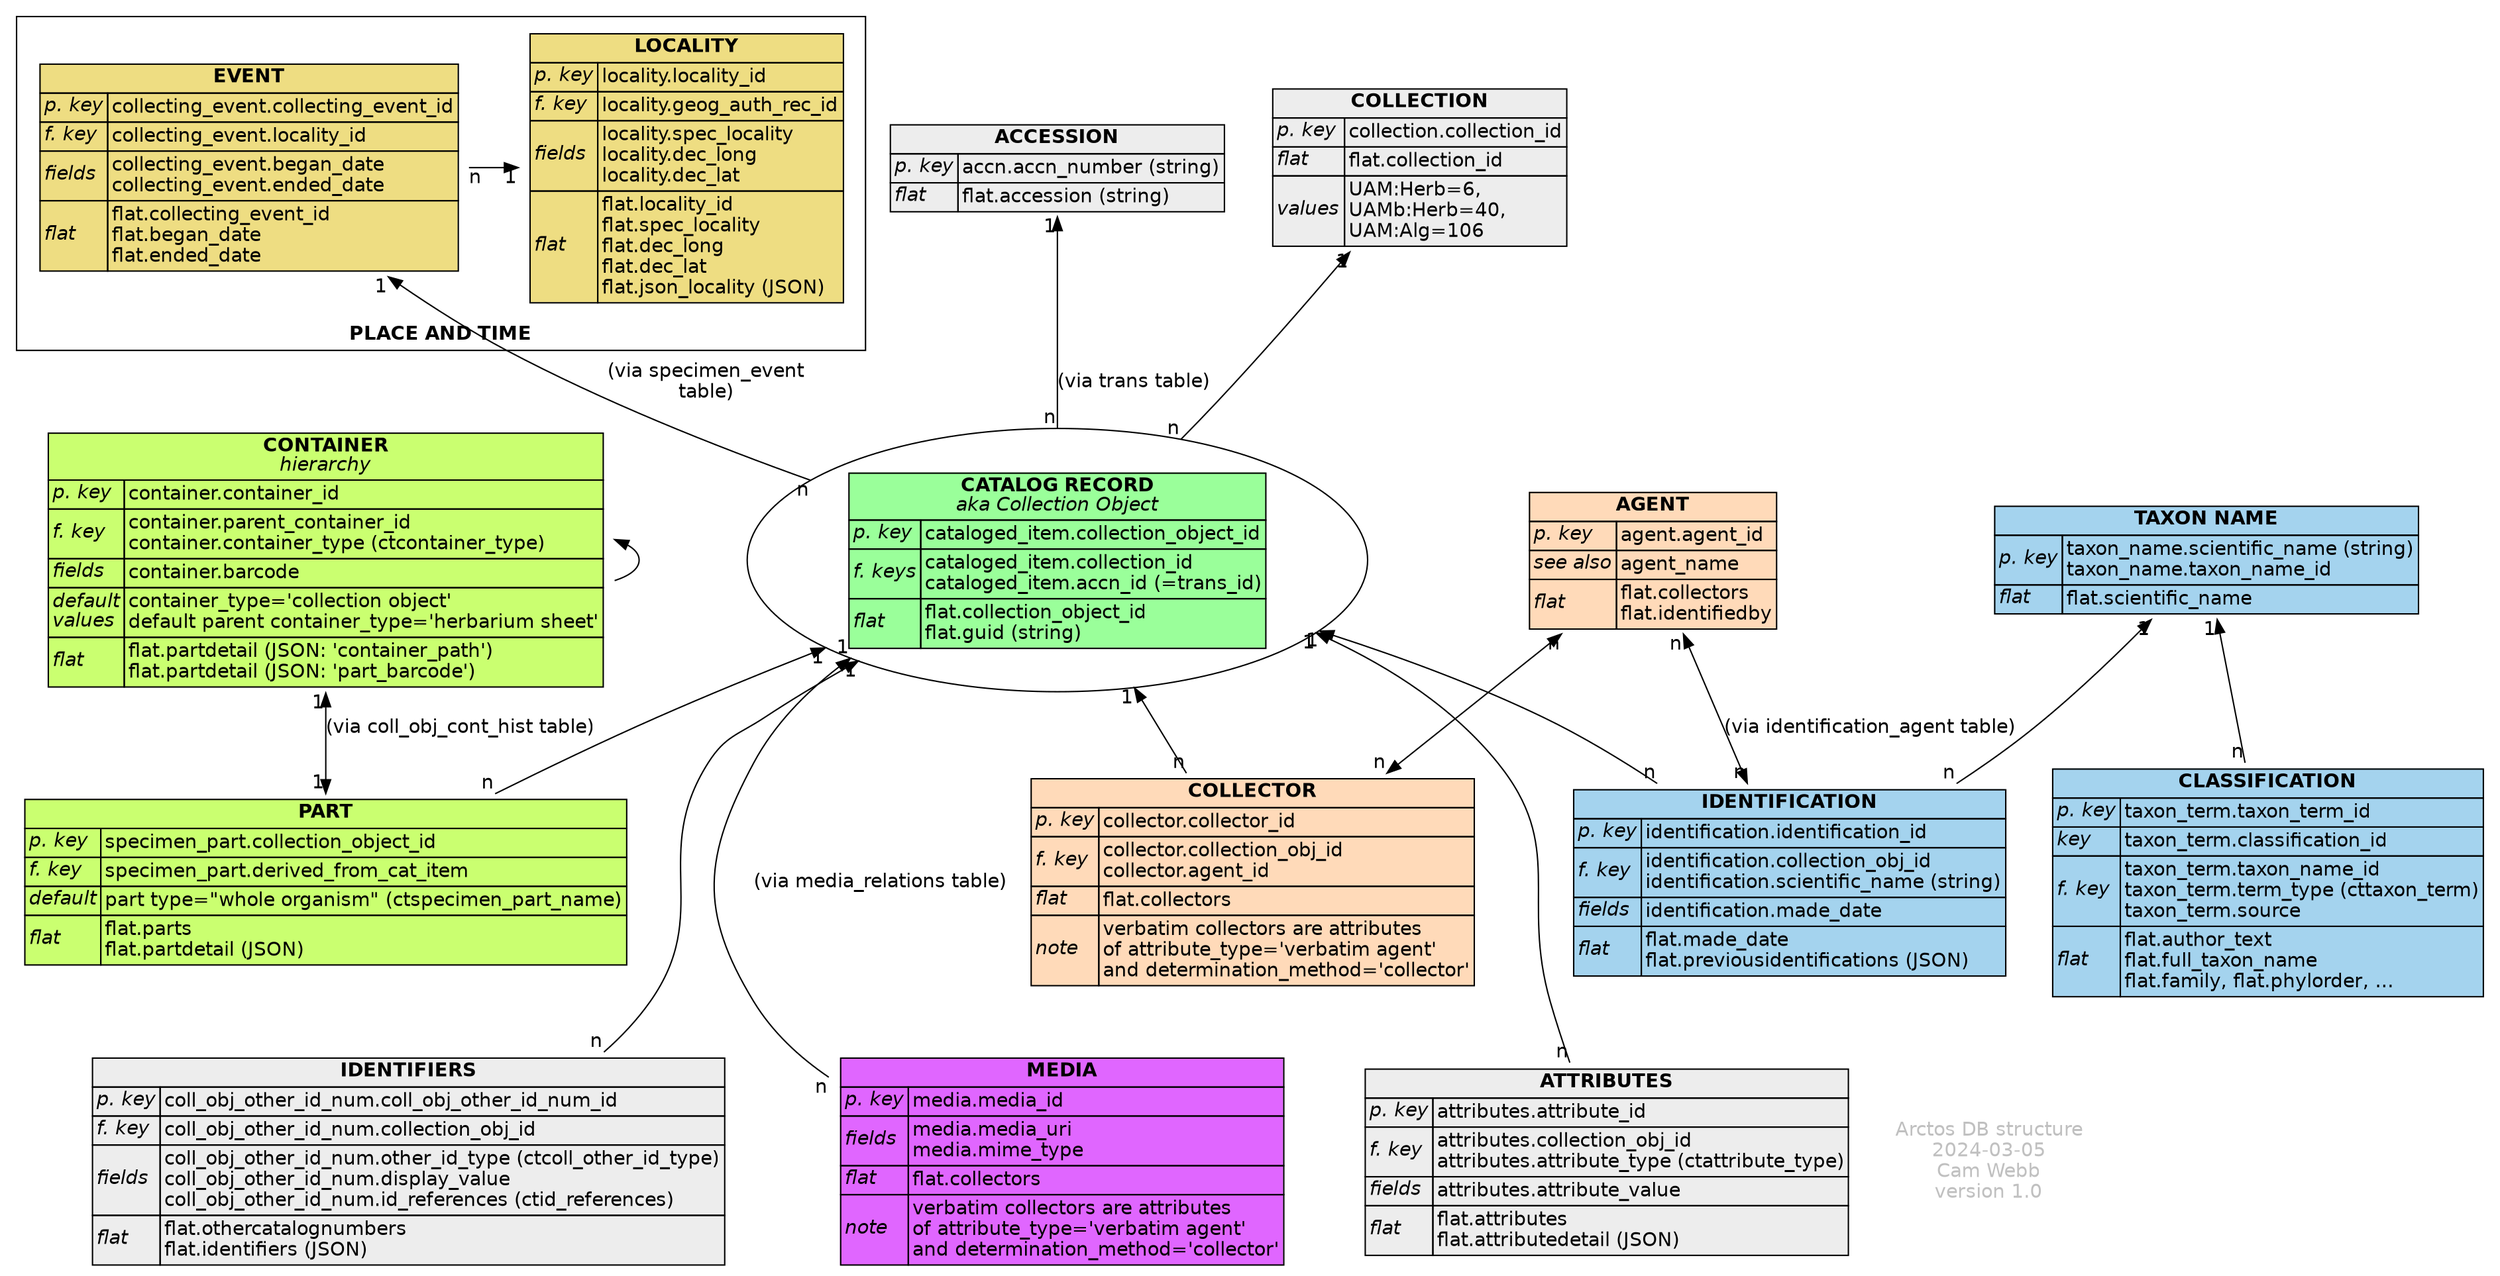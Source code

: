 digraph flow {
    node [fontname="Helvetica",shape=plaintext]
    edge [fontname="Helvetica"]
    overlap=false
    newrank=true
    ranksep=0.5
    rankdir=BT
    //
    // RECORD
    record [shape=oval,
            label=<
          <TABLE  BORDER="0" CELLBORDER="1"  CELLSPACING="0" BGCOLOR="palegreen1">
          //
          <TR>
          <TD COLSPAN="2"><B>CATALOG RECORD</B><BR/><I>aka Collection Object</I></TD>
          </TR>
          //
          <TR><TD ALIGN="LEFT"><I>p. key</I></TD>
          <TD ALIGN="LEFT" BALIGN="LEFT" HREF="https://arctos.database.museum/tblbrowse.cfm?tbl=cataloged_item">cataloged_item.collection_object_id</TD></TR>
          //
          <TR>
          <TD ALIGN="LEFT"><I>f. keys</I></TD>
          <TD ALIGN="LEFT" BALIGN="LEFT" HREF="https://arctos.database.museum/tblbrowse.cfm?tbl=cataloged_item">cataloged_item.collection_id<BR/>cataloged_item.accn_id (=trans_id)</TD>
          </TR>
          //
          <TR>
          <TD ALIGN="LEFT"><I>flat</I></TD>
          <TD ALIGN="LEFT" BALIGN="LEFT" HREF="https://arctos.database.museum/tblbrowse.cfm?tbl=flat">flat.collection_object_id<BR/>flat.guid (string)</TD>
          </TR>
          //
          </TABLE>>
          ]
    //
    // PART
    //
    part [
          label=<
          <TABLE  BORDER="0" CELLBORDER="1"  CELLSPACING="0" BGCOLOR="darkolivegreen1">
          <TR><TD COLSPAN="2"><B>PART</B></TD></TR>
          //
          <TR>
          <TD ALIGN="LEFT"><I>p. key</I></TD>
          <TD ALIGN="LEFT" HREF="https://arctos.database.museum/tblbrowse.cfm?tbl=specimen_part">specimen_part.collection_object_id</TD>
          </TR>
          //
          <TR>
          <TD ALIGN="LEFT"><I>f. key</I></TD>
          <TD ALIGN="LEFT" HREF="https://arctos.database.museum/tblbrowse.cfm?tbl=specimen_part">specimen_part.derived_from_cat_item</TD>
          </TR>
          //
          <TR>
          <TD ALIGN="LEFT"><I>default</I></TD>
          <TD ALIGN="LEFT" HREF="https://arctos.database.museum/info/ctDocumentation.cfm?table=ctspecimen_part_name">part type="whole organism" (ctspecimen_part_name)</TD>
          </TR>
          //
          <TR>
          <TD ALIGN="LEFT"><I>flat</I></TD>
          <TD BALIGN="LEFT" ALIGN="LEFT" HREF="https://arctos.database.museum/tblbrowse.cfm?tbl=flat">flat.parts<BR/>flat.partdetail (JSON)</TD>
          </TR>
          </TABLE>>
          //href="https://github.com/ALA-herbarium/documentation/blob/main/data_model.md#collection-object"
          ]
    part -> record [taillabel="n",headlabel="1"]
    part -> container [dir=both,taillabel="1",headlabel="1",label="(via coll_obj_cont_hist table)",href="https://arctos.database.museum/tblbrowse.cfm?tbl=coll_obj_cont_hist"]
    container -> container
    //
    // CONTAINER
    //
    container [
          label=<
          <TABLE  BORDER="0" CELLBORDER="1"  CELLSPACING="0" BGCOLOR="darkolivegreen1">
          //
          <TR><TD COLSPAN="2"><B>CONTAINER</B><BR/><I>hierarchy</I></TD></TR>
          //
          <TR>
          <TD ALIGN="LEFT"><I>p. key</I></TD>
          <TD ALIGN="LEFT" HREF="https://arctos.database.museum/tblbrowse.cfm?tbl=container">container.container_id</TD>
          </TR>
          //
          <TR>
          <TD ALIGN="LEFT"><I>f. key</I></TD>
          <TD BALIGN="LEFT" ALIGN="LEFT" HREF="https://arctos.database.museum/tblbrowse.cfm?tbl=container">container.parent_container_id<BR/>container.container_type (ctcontainer_type)</TD>
          </TR>
          //
          <TR>
          <TD ALIGN="LEFT"><I>fields</I></TD>
          <TD ALIGN="LEFT" HREF="https://arctos.database.museum/tblbrowse.cfm?tbl=container">container.barcode</TD>
          </TR>
          //
          <TR>
          <TD BALIGN="LEFT" ALIGN="LEFT"><I>default<BR/>values</I></TD>
          <TD ALIGN="LEFT" BALIGN="LEFT" HREF="https://arctos.database.museum/tblbrowse.cfm?tbl=container">container_type='collection object'<BR/>default parent container_type='herbarium sheet'</TD>
          </TR>
          //
          <TR>
          <TD ALIGN="LEFT"><I>flat</I></TD>
          <TD BALIGN="LEFT" ALIGN="LEFT" HREF="https://arctos.database.museum/tblbrowse.cfm?tbl=flat">flat.partdetail (JSON: 'container_path')<BR/>flat.partdetail (JSON: 'part_barcode')</TD>
          </TR>
          //
          </TABLE>>
          ]
    subgraph clusterTimePlace {
        label="PLACE AND TIME"
        fontname="Helvetica-Bold"
        rank=same

    //
    // EVENT
    //
    event [
          label=<
          <TABLE  BORDER="0" CELLBORDER="1"  CELLSPACING="0" BGCOLOR="lightgoldenrod">
          //
          <TR><TD COLSPAN="2"><B>EVENT</B></TD></TR>
          //
          <TR><TD ALIGN="LEFT"><I>p. key</I></TD>
          <TD ALIGN="LEFT" HREF="https://arctos.database.museum/tblbrowse.cfm?tbl=collecting_event">collecting_event.collecting_event_id</TD></TR>
          //
          <TR><TD ALIGN="LEFT"><I>f. key</I></TD>
          <TD ALIGN="LEFT" HREF="https://arctos.database.museum/tblbrowse.cfm?tbl=collecting_event">collecting_event.locality_id</TD></TR>
          //
          <TR><TD ALIGN="LEFT"><I>fields</I></TD>
          <TD ALIGN="LEFT" HREF="https://arctos.database.museum/tblbrowse.cfm?tbl=collecting_event" BALIGN="LEFT">collecting_event.began_date<BR/>collecting_event.ended_date</TD></TR>
          //
          <TR><TD ALIGN="LEFT"><I>flat</I></TD>
          <TD ALIGN="LEFT" HREF="https://arctos.database.museum/tblbrowse.cfm?tbl=flat" BALIGN="LEFT">flat.collecting_event_id<BR/>flat.began_date<BR/>flat.ended_date</TD></TR>
          //
          </TABLE>>
          ]
    //
    // LOCALITY
    //
    locality [
          label=<
          <TABLE  BORDER="0" CELLBORDER="1"  CELLSPACING="0" BGCOLOR="lightgoldenrod">
          //
          <TR><TD COLSPAN="2"><B>LOCALITY</B></TD></TR>
          //
          <TR><TD ALIGN="LEFT"><I>p. key</I></TD>
          <TD ALIGN="LEFT" HREF="https://arctos.database.museum/tblbrowse.cfm?tbl=locality">locality.locality_id</TD></TR>
          //
          <TR><TD ALIGN="LEFT"><I>f. key</I></TD>
          <TD ALIGN="LEFT" HREF="https://arctos.database.museum/tblbrowse.cfm?tbl=locality">locality.geog_auth_rec_id</TD></TR>
          //
          <TR><TD ALIGN="LEFT"><I>fields</I></TD>
          <TD ALIGN="LEFT" BALIGN="LEFT" HREF="https://arctos.database.museum/tblbrowse.cfm?tbl=locality">locality.spec_locality<BR/>locality.dec_long<BR/>locality.dec_lat</TD></TR>
          //
          <TR><TD ALIGN="LEFT"><I>flat</I></TD>
          <TD ALIGN="LEFT" BALIGN="LEFT" HREF="https://arctos.database.museum/tblbrowse.cfm?tbl=flat">flat.locality_id<BR/>flat.spec_locality<BR/>flat.dec_long<BR/>flat.dec_lat<BR/>flat.json_locality (JSON)</TD></TR>
          //
          </TABLE>>
          ]
    event -> locality [taillabel="n",headlabel="1"]
    }
    record -> event [taillabel="n",headlabel="1",
                     label="(via specimen_event\ntable)",
                     href="https://arctos.database.museum/tblbrowse.cfm?tbl=specimen_event"]
    //
    // ACCESSION
    //
    accn [shape=plaintext,
          label=<
          <TABLE  BORDER="0" CELLBORDER="1"  CELLSPACING="0"  BGCOLOR="gray93">
          //
          <TR><TD COLSPAN="2"><B>ACCESSION</B></TD></TR>
          //
          <TR><TD ALIGN="LEFT"><I>p. key</I></TD>
          <TD ALIGN="LEFT" HREF="https://arctos.database.museum/tblbrowse.cfm?tbl=accn">accn.accn_number (string)</TD></TR>
          <TR><TD ALIGN="LEFT"><I>flat</I></TD>
          <TD ALIGN="LEFT" HREF="https://arctos.database.museum/tblbrowse.cfm?tbl=flat">flat.accession (string)</TD></TR>
          </TABLE>>
          ]
    record -> accn [taillabel="n",headlabel="1",
                    label="(via trans table)",
                    href="https://arctos.database.museum/tblbrowse.cfm?tbl=trans"
                    ]
    //
    // COLLECTION
    //
    collection [shape=plaintext,
          label=<
          <TABLE  BORDER="0" CELLBORDER="1"  CELLSPACING="0" BGCOLOR="gray93">
          //
          <TR>
          <TD COLSPAN="2"><B>COLLECTION</B></TD>
          </TR>
          //
          <TR>
          <TD ALIGN="LEFT"><I>p. key</I></TD>
          <TD ALIGN="LEFT" HREF="https://arctos.database.museum/tblbrowse.cfm?tbl=collection">collection.collection_id</TD>
          </TR>
          //
          <TR>
          <TD ALIGN="LEFT"><I>flat</I></TD>
          <TD ALIGN="LEFT" HREF="https://arctos.database.museum/tblbrowse.cfm?tbl=flat">flat.collection_id</TD>
          </TR>
          //
          <TR><TD ALIGN="LEFT"><I>values</I></TD>
          <TD ALIGN="LEFT" BALIGN="LEFT">UAM:Herb=6,<BR/>UAMb:Herb=40,<BR/>UAM:Alg=106</TD></TR>
          </TABLE>>
          ]
    record -> collection [taillabel="n",headlabel="1"]
    //
    // IDENTIFIERS
    //
    ids [
          label=<
          <TABLE  BORDER="0" CELLBORDER="1"  CELLSPACING="0" BGCOLOR="gray93">
          //
          <TR>
          <TD COLSPAN="2"><B>IDENTIFIERS</B></TD>
          </TR>
          //
          <TR>
          <TD ALIGN="LEFT"><I>p. key</I></TD>
          <TD ALIGN="LEFT" HREF="https://arctos.database.museum/tblbrowse.cfm?tbl=coll_obj_other_id_num">coll_obj_other_id_num.coll_obj_other_id_num_id</TD>
          </TR>
          //
          <TR>
          <TD ALIGN="LEFT"><I>f. key</I></TD>
          <TD ALIGN="LEFT" HREF="https://arctos.database.museum/tblbrowse.cfm?tbl=coll_obj_other_id_num">coll_obj_other_id_num.collection_obj_id</TD>
          </TR>
          //
          <TR>
          <TD ALIGN="LEFT"><I>fields</I></TD>
          <TD ALIGN="LEFT" HREF="https://arctos.database.museum/tblbrowse.cfm?tbl=coll_obj_other_id_num" BALIGN="LEFT">coll_obj_other_id_num.other_id_type (ctcoll_other_id_type)<BR/>coll_obj_other_id_num.display_value<BR/>coll_obj_other_id_num.id_references (ctid_references)</TD>
          </TR>
          //
          <TR>
          <TD ALIGN="LEFT"><I>flat</I></TD>
          <TD ALIGN="LEFT" BALIGN="LEFT" HREF="https://arctos.database.museum/tblbrowse.cfm?tbl=flat">flat.othercatalognumbers<BR/>flat.identifiers (JSON)</TD>
          </TR>
          //
          </TABLE>>
          ]
    ids -> record [taillabel="n",headlabel="1"]
    ids -> part [style=invis] //dummy
    //
    // DET
    //
    det [
          label=<
          <TABLE  BORDER="0" CELLBORDER="1"  CELLSPACING="0" BGCOLOR="lightskyblue2">
          //
          <TR>
          <TD COLSPAN="2"><B>IDENTIFICATION</B></TD>
          </TR>
          //
          <TR>
          <TD ALIGN="LEFT"><I>p. key</I></TD>
          <TD ALIGN="LEFT" HREF="https://arctos.database.museum/tblbrowse.cfm?tbl=identification">identification.identification_id</TD>
          </TR>
          //
          <TR>
          <TD ALIGN="LEFT"><I>f. key</I></TD>
          <TD ALIGN="LEFT" BALIGN="LEFT" HREF="https://arctos.database.museum/tblbrowse.cfm?tbl=identification">identification.collection_obj_id<BR/>identification.scientific_name (string)</TD>
          </TR>
          //
          <TR>
          <TD ALIGN="LEFT"><I>fields</I></TD>
          <TD ALIGN="LEFT" HREF="https://arctos.database.museum/tblbrowse.cfm?tbl=identification" BALIGN="LEFT">identification.made_date</TD>
          </TR>
          //
          <TR>
          <TD ALIGN="LEFT"><I>flat</I></TD>
          <TD ALIGN="LEFT" BALIGN="LEFT" HREF="https://arctos.database.museum/tblbrowse.cfm?tbl=flat">flat.made_date<BR/>flat.previousidentifications (JSON)</TD>
          </TR>
          //
          </TABLE>>
          ]
    det -> record [taillabel="n",headlabel="1"]
    //
    // AGENT
    //
    agent [
          label=<
          <TABLE  BORDER="0" CELLBORDER="1"  CELLSPACING="0" BGCOLOR="peachpuff">
          //
          <TR>
          <TD COLSPAN="2"><B>AGENT</B></TD>
          </TR>
          //
          <TR>
          <TD ALIGN="LEFT"><I>p. key</I></TD>
          <TD ALIGN="LEFT" HREF="https://arctos.database.museum/tblbrowse.cfm?tbl=agent">agent.agent_id</TD>
          </TR>
          //
          <TR>
          <TD ALIGN="LEFT"><I>see also</I></TD>
          <TD ALIGN="LEFT" BALIGN="LEFT" HREF="https://arctos.database.museum/tblbrowse.cfm?tbl=agent_name">agent_name</TD>
          </TR>
          //
          <TR>
          <TD ALIGN="LEFT"><I>flat</I></TD>
          <TD ALIGN="LEFT" BALIGN="LEFT" HREF="https://arctos.database.museum/tblbrowse.cfm?tbl=flat">flat.collectors<BR/>flat.identifiedby</TD>
          </TR>
          //
          </TABLE>>
          ]
    det -> agent [taillabel="n",headlabel="n", dir=both,
                  label="(via identification_agent table)",
                  href="https://arctos.database.museum/tblbrowse.cfm?tbl=identification_agent"
                  ]
    //
    // TAXON NAME
    //
    name [
          label=<
          <TABLE  BORDER="0" CELLBORDER="1"  CELLSPACING="0" BGCOLOR="lightskyblue2">
          //
          <TR>
          <TD COLSPAN="2"><B>TAXON NAME</B></TD>
          </TR>
          //
          <TR>
          <TD ALIGN="LEFT"><I>p. key</I></TD>
          <TD ALIGN="LEFT" BALIGN="LEFT" HREF="https://arctos.database.museum/tblbrowse.cfm?tbl=taxon_name">taxon_name.scientific_name (string)<BR/>taxon_name.taxon_name_id</TD>
          </TR>
          //
          <TR>
          <TD ALIGN="LEFT"><I>flat</I></TD>
          <TD ALIGN="LEFT" BALIGN="LEFT" HREF="https://arctos.database.museum/tblbrowse.cfm?tbl=flat">flat.scientific_name</TD>
          </TR>
          //
          </TABLE>>
          ]
    det -> name [taillabel="n",headlabel="1"]
    //
    // CLASSIFICATION
    //
    class [
          label=<
          <TABLE  BORDER="0" CELLBORDER="1"  CELLSPACING="0" BGCOLOR="lightskyblue2">
          //
          <TR>
          <TD COLSPAN="2"><B>CLASSIFICATION</B></TD>
          </TR>
          //
          <TR>
          <TD ALIGN="LEFT"><I>p. key</I></TD>
          <TD ALIGN="LEFT" HREF="https://arctos.database.museum/tblbrowse.cfm?tbl=taxon_term">taxon_term.taxon_term_id</TD>
          </TR>
          //
          <TR>
          <TD ALIGN="LEFT"><I>key</I></TD>
          <TD ALIGN="LEFT" HREF="https://arctos.database.museum/tblbrowse.cfm?tbl=taxon_term">taxon_term.classification_id</TD>
          </TR>
          //
          <TR>
          <TD ALIGN="LEFT"><I>f. key</I></TD>
          <TD ALIGN="LEFT" BALIGN="LEFT" HREF="https://arctos.database.museum/tblbrowse.cfm?tbl=taxon_term">taxon_term.taxon_name_id<BR/>taxon_term.term_type (cttaxon_term)<BR/>taxon_term.source</TD>
          </TR>
          //
          <TR>
          <TD ALIGN="LEFT"><I>flat</I></TD>
          <TD ALIGN="LEFT" BALIGN="LEFT" HREF="https://arctos.database.museum/tblbrowse.cfm?tbl=flat">flat.author_text<BR/>flat.full_taxon_name<BR/>flat.family, flat.phylorder, ...</TD>
          </TR>
          //
          </TABLE>>
          ]
    class -> name [taillabel="n",headlabel="1"]
    //
    // ATTRIBUTES
    //
    attr [
          label=<
          <TABLE  BORDER="0" CELLBORDER="1"  CELLSPACING="0" BGCOLOR="gray93">
          //
          <TR>
          <TD COLSPAN="2"><B>ATTRIBUTES</B></TD>
          </TR>
          //
          <TR>
          <TD ALIGN="LEFT"><I>p. key</I></TD>
          <TD ALIGN="LEFT" HREF="https://arctos.database.museum/tblbrowse.cfm?tbl=attributes">attributes.attribute_id</TD>
          </TR>
          //
          <TR>
          <TD ALIGN="LEFT"><I>f. key</I></TD>
          <TD ALIGN="LEFT" BALIGN="LEFT" HREF="https://arctos.database.museum/tblbrowse.cfm?tbl=attributes">attributes.collection_obj_id<BR/>attributes.attribute_type (ctattribute_type)</TD>
          </TR>
          //
          <TR>
          <TD ALIGN="LEFT"><I>fields</I></TD>
          <TD ALIGN="LEFT" BALIGN="LEFT" HREF="https://arctos.database.museum/tblbrowse.cfm?tbl=attributes">attributes.attribute_value</TD>
          </TR>
          //
          <TR>
          <TD ALIGN="LEFT"><I>flat</I></TD>
          <TD ALIGN="LEFT" BALIGN="LEFT" HREF="https://arctos.database.museum/tblbrowse.cfm?tbl=flat">flat.attributes<BR/>flat.attributedetail (JSON)</TD>
          </TR>
          //
          </TABLE>>
          ]
    attr -> record [taillabel="n",headlabel="1"]
    attr -> det [style=invis] //dummy
    //
    // COLLECTOR
    //
    collector [
          label=<
          <TABLE  BORDER="0" CELLBORDER="1"  CELLSPACING="0" BGCOLOR="peachpuff">
          //
          <TR>
          <TD COLSPAN="2"><B>COLLECTOR</B></TD>
          </TR>
          //
          <TR>
          <TD ALIGN="LEFT"><I>p. key</I></TD>
          <TD ALIGN="LEFT" HREF="https://arctos.database.museum/tblbrowse.cfm?tbl=collector">collector.collector_id</TD>
          </TR>
          //
          <TR>
          <TD ALIGN="LEFT"><I>f. key</I></TD>
          <TD ALIGN="LEFT" BALIGN="LEFT" HREF="https://arctos.database.museum/tblbrowse.cfm?tbl=collector">collector.collection_obj_id<BR/>collector.agent_id</TD>
          </TR>
          //
          <TR>
          <TD ALIGN="LEFT"><I>flat</I></TD>
          <TD ALIGN="LEFT" BALIGN="LEFT" HREF="https://arctos.database.museum/tblbrowse.cfm?tbl=flat">flat.collectors</TD>
          </TR>
          //
          <TR>
          <TD ALIGN="LEFT"><I>note</I></TD>
          <TD ALIGN="LEFT" BALIGN="LEFT" HREF="https://arctos.database.museum/tblbrowse.cfm?tbl=attributes">verbatim collectors are attributes<BR/>of attribute_type='verbatim agent'<BR/>and determination_method='collector'</TD>
          </TR>
          //
          </TABLE>>
          ]
    collector -> record [taillabel="n",headlabel="1"]
    collector -> agent [taillabel="n",headlabel="n",dir=both]
    //collector -> class [style=invis] //dummy
    //
    // MEDIA
    //
    media [
          label=<
          <TABLE  BORDER="0" CELLBORDER="1"  CELLSPACING="0" BGCOLOR="mediumorchid1">
          //
          <TR>
          <TD COLSPAN="2"><B>MEDIA</B></TD>
          </TR>
          //
          <TR>
          <TD ALIGN="LEFT"><I>p. key</I></TD>
          <TD ALIGN="LEFT" HREF="https://arctos.database.museum/tblbrowse.cfm?tbl=media">media.media_id</TD>
          </TR>
          //
          <TR>
          <TD ALIGN="LEFT"><I>fields</I></TD>
          <TD ALIGN="LEFT" BALIGN="LEFT" HREF="https://arctos.database.museum/tblbrowse.cfm?tbl=media">media.media_uri<BR/>media.mime_type</TD>
          </TR>
          //
          <TR>
          <TD ALIGN="LEFT"><I>flat</I></TD>
          <TD ALIGN="LEFT" BALIGN="LEFT" HREF="https://arctos.database.museum/tblbrowse.cfm?tbl=flat">flat.collectors</TD>
          </TR>
          //
          <TR>
          <TD ALIGN="LEFT"><I>note</I></TD>
          <TD ALIGN="LEFT" BALIGN="LEFT" HREF="https://arctos.database.museum/tblbrowse.cfm?tbl=attributes">verbatim collectors are attributes<BR/>of attribute_type='verbatim agent'<BR/>and determination_method='collector'</TD>
          </TR>
          //
          </TABLE>>
          ]
    media -> record [taillabel="n",headlabel="1",
                     label="(via media_relations table)",
                     href="https://arctos.database.museum/tblbrowse.cfm?tbl=media_relations"
                     ]
    //media -> part [style=invis]
    media -> collector [style=invis]
    //
    notes [label="Arctos DB structure\n2024-03-05\nCam Webb\nversion 1.0",fontcolor=gray,color=gray]
}

